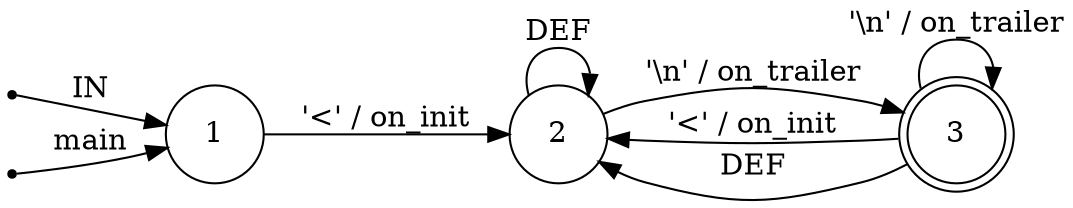digraph rfc6587 {
	rankdir=LR;
	node [ shape = point ];
	ENTRY;
	en_1;
	node [ shape = circle, height = 0.2 ];
	node [ fixedsize = true, height = 0.65, shape = doublecircle ];
	3;
	node [ shape = circle ];
	1 -> 2 [ label = "'<' / on_init" ];
	2 -> 3 [ label = "'\\n' / on_trailer" ];
	2 -> 2 [ label = "DEF" ];
	3 -> 3 [ label = "'\\n' / on_trailer" ];
	3 -> 2 [ label = "'<' / on_init" ];
	3 -> 2 [ label = "DEF" ];
	ENTRY -> 1 [ label = "IN" ];
	en_1 -> 1 [ label = "main" ];
}
